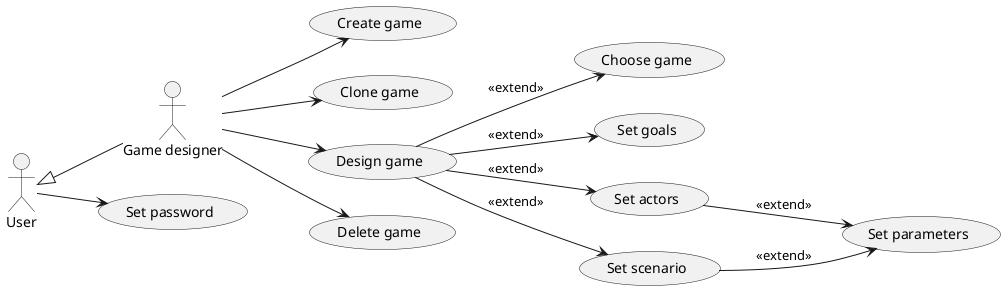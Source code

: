 @startuml
left to right direction

"Game designer" as GD
User <|-- GD

User --> (Set password)

GD --> (Create game)

GD --> (Clone game)

GD --> (Design game)
(Design game) --> (Choose game) : << extend >>
(Design game) --> (Set goals) : << extend >>
(Design game) --> (Set actors) : << extend >>
(Design game) --> (Set scenario) : << extend >>
(Set scenario) --> (Set parameters) : << extend >>
(Set actors) --> (Set parameters) : << extend >>

GD --> (Delete game)
@enduml
